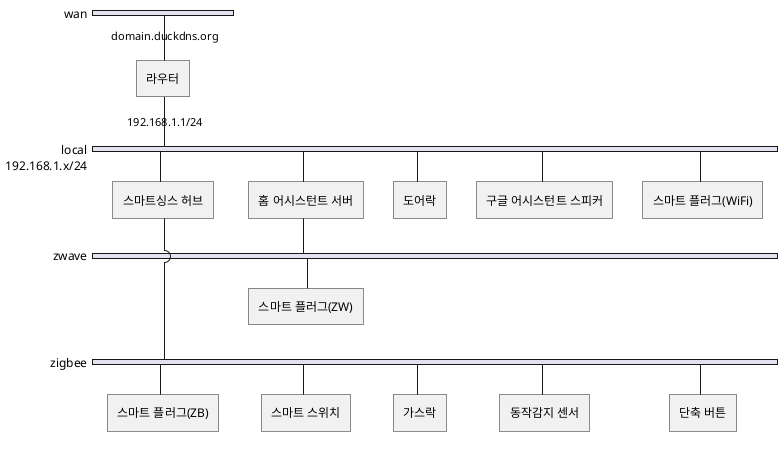 @startuml

nwdiag {
    network wan {
        router [address = "domain.duckdns.org", description = "라우터"]
    }

    network local {
        address = "192.168.1.x/24"
        router [address = "192.168.1.1/24"];
        st_hub [description = "스마트싱스 허브"];
        ha_server [description = "홈 어시스턴트 서버"];
        door_lock [description = "도어락"];
        GA_speakers [description = "구글 어시스턴트 스피커"];
        wifi_plugs [description = "스마트 플러그(WiFi)"];
    }

    network zwave {
        width=full
        ha_server;
        zwave_plugs [description = "스마트 플러그(ZW)"];
    }

    network zigbee {
        width=full
        st_hub;

        zb_plugs [description = "스마트 플러그(ZB)"];
        switches [description = "스마트 스위치"];
        gas_valve [description = "가스락"];
        motion_sensor [description = "동작감지 센서"];
        zb_button [description = "단축 버튼"];
    }
}
@enduml